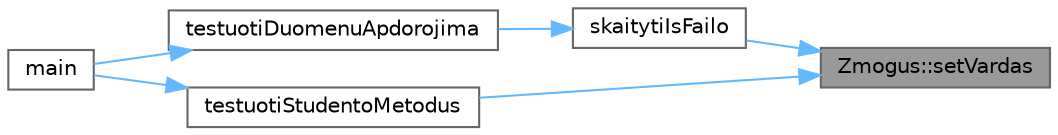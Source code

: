digraph "Zmogus::setVardas"
{
 // INTERACTIVE_SVG=YES
 // LATEX_PDF_SIZE
  bgcolor="transparent";
  edge [fontname=Helvetica,fontsize=10,labelfontname=Helvetica,labelfontsize=10];
  node [fontname=Helvetica,fontsize=10,shape=box,height=0.2,width=0.4];
  rankdir="RL";
  Node1 [id="Node000001",label="Zmogus::setVardas",height=0.2,width=0.4,color="gray40", fillcolor="grey60", style="filled", fontcolor="black",tooltip=" "];
  Node1 -> Node2 [id="edge1_Node000001_Node000002",dir="back",color="steelblue1",style="solid",tooltip=" "];
  Node2 [id="Node000002",label="skaitytiIsFailo",height=0.2,width=0.4,color="grey40", fillcolor="white", style="filled",URL="$funkcijos_8cpp.html#a55d40c2545ce55b7e4ee9536f339d291",tooltip=" "];
  Node2 -> Node3 [id="edge2_Node000002_Node000003",dir="back",color="steelblue1",style="solid",tooltip=" "];
  Node3 [id="Node000003",label="testuotiDuomenuApdorojima",height=0.2,width=0.4,color="grey40", fillcolor="white", style="filled",URL="$funkcijos_8cpp.html#a9b67506502ea72a87dd4f7e8cc0f0072",tooltip=" "];
  Node3 -> Node4 [id="edge3_Node000003_Node000004",dir="back",color="steelblue1",style="solid",tooltip=" "];
  Node4 [id="Node000004",label="main",height=0.2,width=0.4,color="grey40", fillcolor="white", style="filled",URL="$main_8cpp.html#ae66f6b31b5ad750f1fe042a706a4e3d4",tooltip=" "];
  Node1 -> Node5 [id="edge4_Node000001_Node000005",dir="back",color="steelblue1",style="solid",tooltip=" "];
  Node5 [id="Node000005",label="testuotiStudentoMetodus",height=0.2,width=0.4,color="grey40", fillcolor="white", style="filled",URL="$funkcijos_8cpp.html#a0bcc3fa49fd1bf2474cbfd5ccf2aaff2",tooltip=" "];
  Node5 -> Node4 [id="edge5_Node000005_Node000004",dir="back",color="steelblue1",style="solid",tooltip=" "];
}
